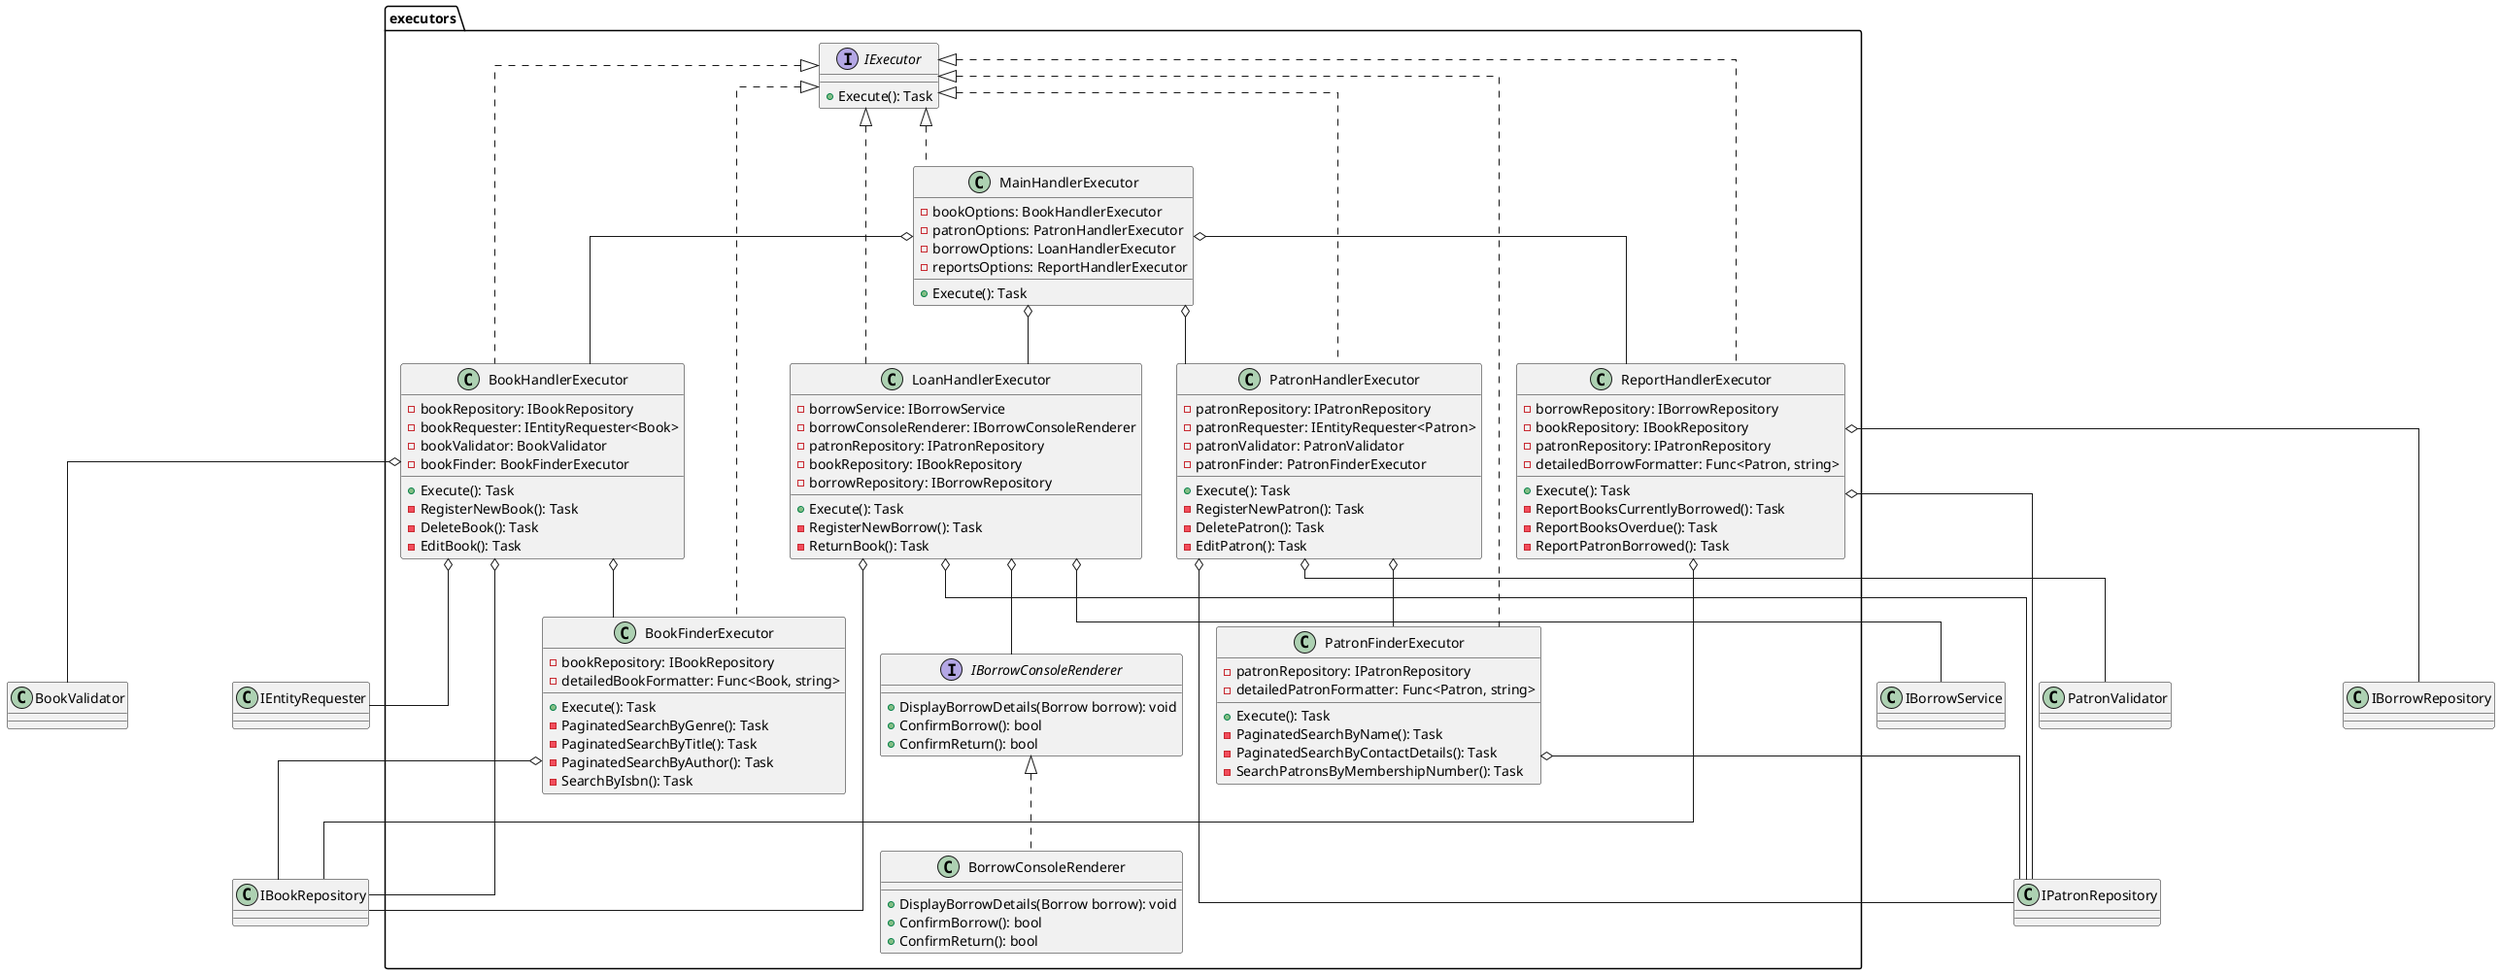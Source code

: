@startuml
skinparam linetype ortho

package executors {
    class BookFinderExecutor {
            -  bookRepository: IBookRepository
            -  detailedBookFormatter: Func<Book, string>
            +  Execute(): Task
            -  PaginatedSearchByGenre(): Task
            -  PaginatedSearchByTitle(): Task
            -  PaginatedSearchByAuthor(): Task
            -  SearchByIsbn(): Task
        }

    class BookHandlerExecutor {
            -  bookRepository: IBookRepository
            -  bookRequester: IEntityRequester<Book>
            -  bookValidator: BookValidator
            -  bookFinder: BookFinderExecutor
            +  Execute(): Task
            -  RegisterNewBook(): Task
            -  DeleteBook(): Task
            -  EditBook(): Task
        }

    class LoanHandlerExecutor {
            -  borrowService: IBorrowService
            -  borrowConsoleRenderer: IBorrowConsoleRenderer
            -  patronRepository: IPatronRepository
            -  bookRepository: IBookRepository
            -  borrowRepository: IBorrowRepository
            +  Execute(): Task
            -  RegisterNewBorrow(): Task
            -  ReturnBook(): Task
        }

     class PatronFinderExecutor {
            -  patronRepository: IPatronRepository
            -  detailedPatronFormatter: Func<Patron, string>
            +  Execute(): Task
            -  PaginatedSearchByName(): Task
            -  PaginatedSearchByContactDetails(): Task
            -  SearchPatronsByMembershipNumber(): Task
        }

     class PatronHandlerExecutor {
            -  patronRepository: IPatronRepository
            -  patronRequester: IEntityRequester<Patron>
            -  patronValidator: PatronValidator
            -  patronFinder: PatronFinderExecutor
            +  Execute(): Task
            -  RegisterNewPatron(): Task
            -  DeletePatron(): Task
            -  EditPatron(): Task
        }

     class ReportHandlerExecutor {
            -  borrowRepository: IBorrowRepository
            -  bookRepository: IBookRepository
            -  patronRepository: IPatronRepository
            -  detailedBorrowFormatter: Func<Patron, string>
            +  Execute(): Task
            -  ReportBooksCurrentlyBorrowed(): Task
            -  ReportBooksOverdue(): Task
            -  ReportPatronBorrowed(): Task
        }

     class MainHandlerExecutor {
            - bookOptions: BookHandlerExecutor
            - patronOptions: PatronHandlerExecutor
            - borrowOptions: LoanHandlerExecutor
            - reportsOptions: ReportHandlerExecutor
            +  Execute(): Task
        }
    MainHandlerExecutor o-- BookHandlerExecutor
    MainHandlerExecutor o-- PatronHandlerExecutor
    MainHandlerExecutor o-- LoanHandlerExecutor
    MainHandlerExecutor o-- ReportHandlerExecutor

    interface IExecutor {
        + Execute(): Task
    }
    IExecutor <|.. BookFinderExecutor
    IExecutor <|.. BookHandlerExecutor
    IExecutor <|.. LoanHandlerExecutor
    IExecutor <|.. PatronFinderExecutor
    IExecutor <|.. PatronHandlerExecutor
    IExecutor <|.. ReportHandlerExecutor
    IExecutor <|.. MainHandlerExecutor

     class BorrowConsoleRenderer {
            + DisplayBorrowDetails(Borrow borrow): void
            + ConfirmBorrow(): bool
            + ConfirmReturn(): bool
        }

    interface IBorrowConsoleRenderer {
        + DisplayBorrowDetails(Borrow borrow): void
        + ConfirmBorrow(): bool
        + ConfirmReturn(): bool
    }
    IBorrowConsoleRenderer <|.. BorrowConsoleRenderer
}

PatronHandlerExecutor o-- PatronValidator
PatronHandlerExecutor o-- IPatronRepository
PatronHandlerExecutor o-- PatronFinderExecutor

PatronFinderExecutor o-- IPatronRepository

BookFinderExecutor o-- IBookRepository

BookHandlerExecutor o-- IBookRepository
BookHandlerExecutor o-- IEntityRequester
BookHandlerExecutor o-- BookValidator
BookHandlerExecutor o-- BookFinderExecutor

LoanHandlerExecutor o-- IBorrowService
LoanHandlerExecutor o-- IBorrowConsoleRenderer
LoanHandlerExecutor o-- IPatronRepository
LoanHandlerExecutor o-- IBookRepository

ReportHandlerExecutor o-- IBorrowRepository
ReportHandlerExecutor o-- IBookRepository
ReportHandlerExecutor o-- IPatronRepository

@enduml
